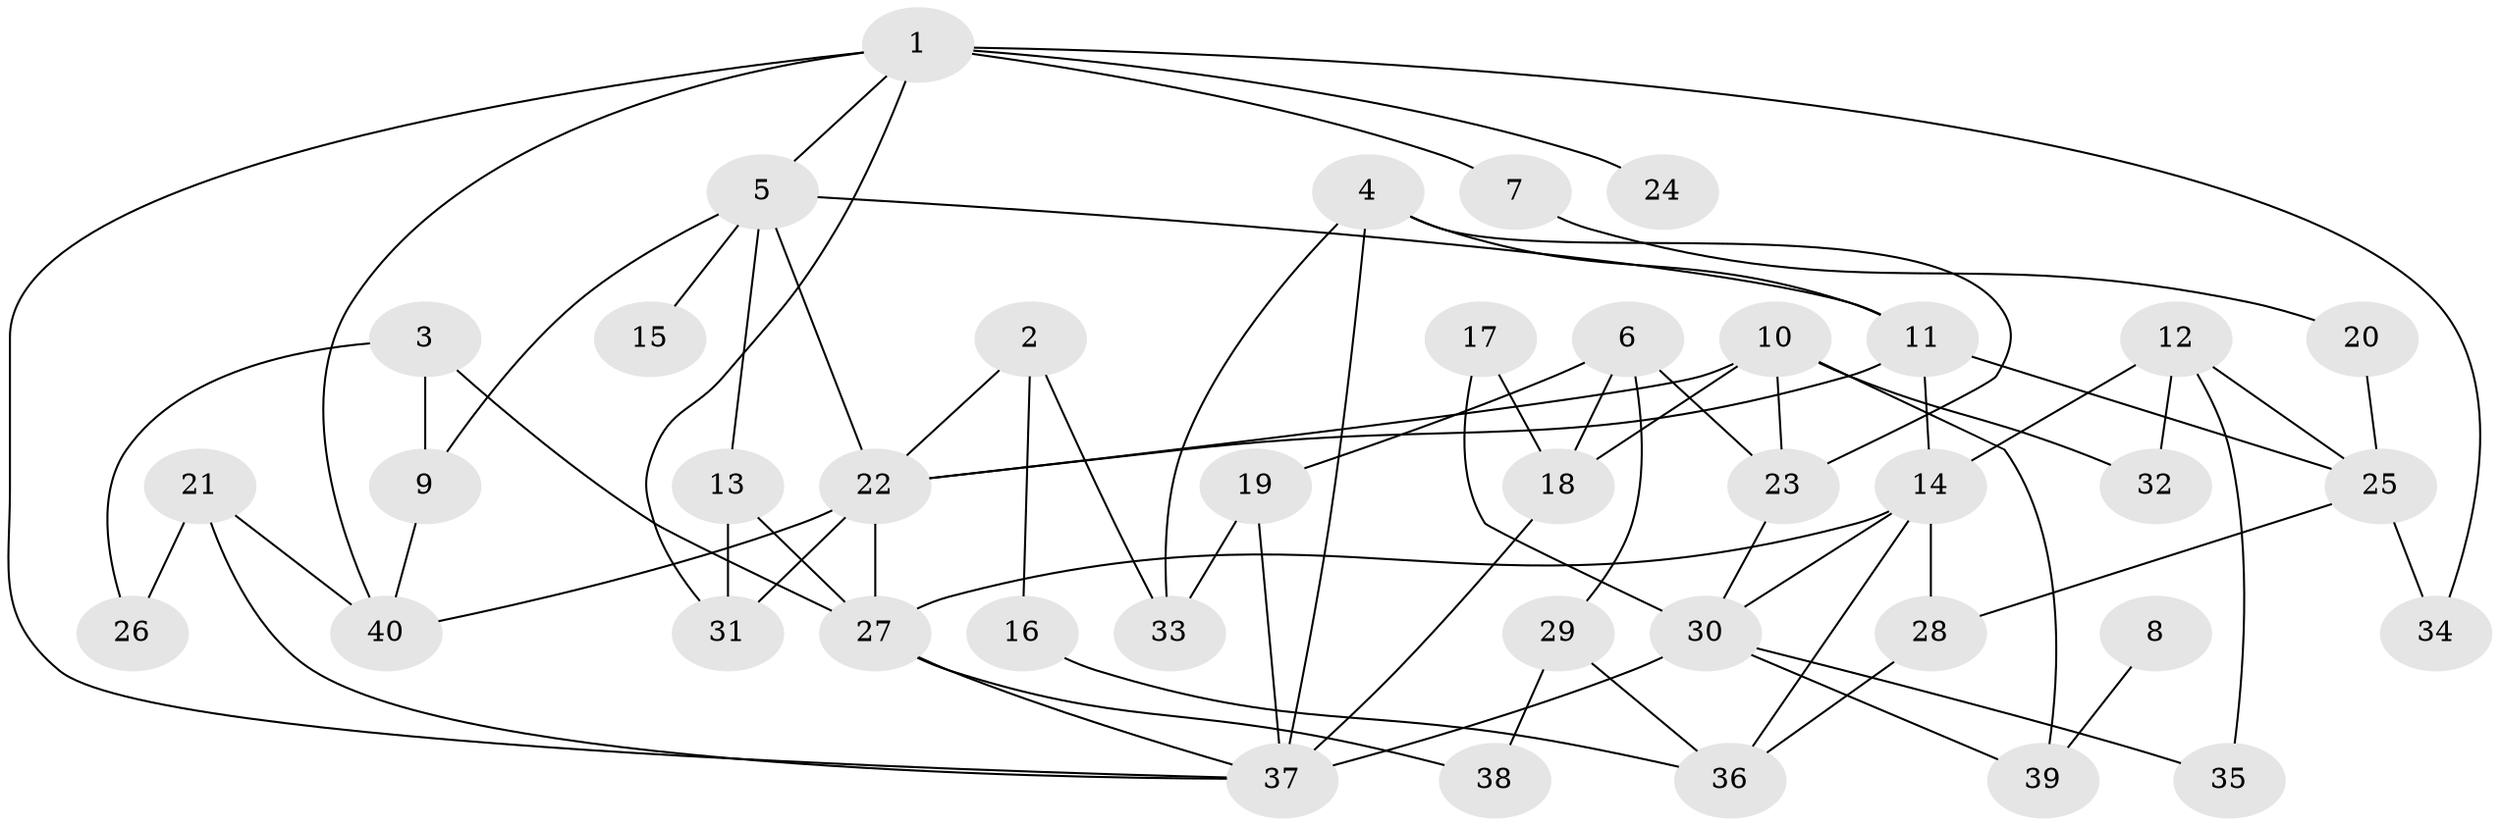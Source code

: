 // original degree distribution, {9: 0.0125, 7: 0.0375, 3: 0.25, 5: 0.0375, 6: 0.0125, 2: 0.2625, 4: 0.175, 1: 0.2125}
// Generated by graph-tools (version 1.1) at 2025/01/03/09/25 03:01:01]
// undirected, 40 vertices, 71 edges
graph export_dot {
graph [start="1"]
  node [color=gray90,style=filled];
  1;
  2;
  3;
  4;
  5;
  6;
  7;
  8;
  9;
  10;
  11;
  12;
  13;
  14;
  15;
  16;
  17;
  18;
  19;
  20;
  21;
  22;
  23;
  24;
  25;
  26;
  27;
  28;
  29;
  30;
  31;
  32;
  33;
  34;
  35;
  36;
  37;
  38;
  39;
  40;
  1 -- 5 [weight=1.0];
  1 -- 7 [weight=1.0];
  1 -- 24 [weight=1.0];
  1 -- 31 [weight=1.0];
  1 -- 34 [weight=1.0];
  1 -- 37 [weight=1.0];
  1 -- 40 [weight=1.0];
  2 -- 16 [weight=1.0];
  2 -- 22 [weight=1.0];
  2 -- 33 [weight=1.0];
  3 -- 9 [weight=1.0];
  3 -- 26 [weight=1.0];
  3 -- 27 [weight=1.0];
  4 -- 11 [weight=1.0];
  4 -- 23 [weight=1.0];
  4 -- 33 [weight=1.0];
  4 -- 37 [weight=1.0];
  5 -- 9 [weight=2.0];
  5 -- 11 [weight=1.0];
  5 -- 13 [weight=1.0];
  5 -- 15 [weight=1.0];
  5 -- 22 [weight=1.0];
  6 -- 18 [weight=1.0];
  6 -- 19 [weight=1.0];
  6 -- 23 [weight=1.0];
  6 -- 29 [weight=2.0];
  7 -- 20 [weight=1.0];
  8 -- 39 [weight=1.0];
  9 -- 40 [weight=1.0];
  10 -- 18 [weight=1.0];
  10 -- 22 [weight=1.0];
  10 -- 23 [weight=1.0];
  10 -- 32 [weight=1.0];
  10 -- 39 [weight=1.0];
  11 -- 14 [weight=1.0];
  11 -- 22 [weight=1.0];
  11 -- 25 [weight=1.0];
  12 -- 14 [weight=1.0];
  12 -- 25 [weight=1.0];
  12 -- 32 [weight=1.0];
  12 -- 35 [weight=1.0];
  13 -- 27 [weight=1.0];
  13 -- 31 [weight=1.0];
  14 -- 27 [weight=1.0];
  14 -- 28 [weight=1.0];
  14 -- 30 [weight=1.0];
  14 -- 36 [weight=1.0];
  16 -- 36 [weight=1.0];
  17 -- 18 [weight=1.0];
  17 -- 30 [weight=1.0];
  18 -- 37 [weight=1.0];
  19 -- 33 [weight=1.0];
  19 -- 37 [weight=1.0];
  20 -- 25 [weight=1.0];
  21 -- 26 [weight=1.0];
  21 -- 37 [weight=1.0];
  21 -- 40 [weight=1.0];
  22 -- 27 [weight=1.0];
  22 -- 31 [weight=1.0];
  22 -- 40 [weight=1.0];
  23 -- 30 [weight=1.0];
  25 -- 28 [weight=1.0];
  25 -- 34 [weight=1.0];
  27 -- 37 [weight=1.0];
  27 -- 38 [weight=1.0];
  28 -- 36 [weight=1.0];
  29 -- 36 [weight=1.0];
  29 -- 38 [weight=1.0];
  30 -- 35 [weight=1.0];
  30 -- 37 [weight=1.0];
  30 -- 39 [weight=1.0];
}
